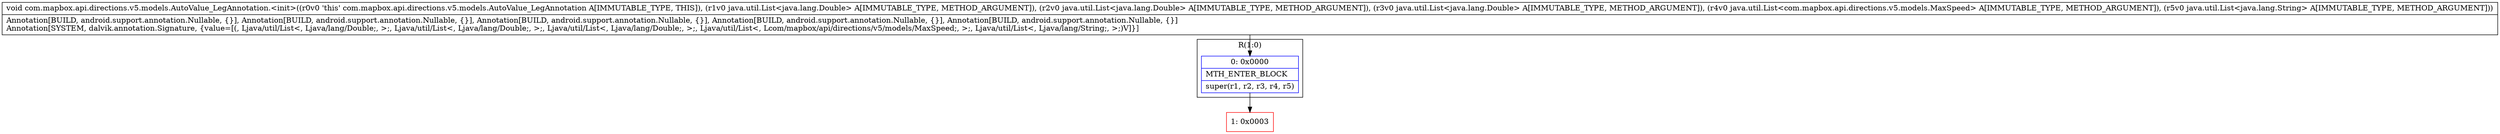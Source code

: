 digraph "CFG forcom.mapbox.api.directions.v5.models.AutoValue_LegAnnotation.\<init\>(Ljava\/util\/List;Ljava\/util\/List;Ljava\/util\/List;Ljava\/util\/List;Ljava\/util\/List;)V" {
subgraph cluster_Region_1529906128 {
label = "R(1:0)";
node [shape=record,color=blue];
Node_0 [shape=record,label="{0\:\ 0x0000|MTH_ENTER_BLOCK\l|super(r1, r2, r3, r4, r5)\l}"];
}
Node_1 [shape=record,color=red,label="{1\:\ 0x0003}"];
MethodNode[shape=record,label="{void com.mapbox.api.directions.v5.models.AutoValue_LegAnnotation.\<init\>((r0v0 'this' com.mapbox.api.directions.v5.models.AutoValue_LegAnnotation A[IMMUTABLE_TYPE, THIS]), (r1v0 java.util.List\<java.lang.Double\> A[IMMUTABLE_TYPE, METHOD_ARGUMENT]), (r2v0 java.util.List\<java.lang.Double\> A[IMMUTABLE_TYPE, METHOD_ARGUMENT]), (r3v0 java.util.List\<java.lang.Double\> A[IMMUTABLE_TYPE, METHOD_ARGUMENT]), (r4v0 java.util.List\<com.mapbox.api.directions.v5.models.MaxSpeed\> A[IMMUTABLE_TYPE, METHOD_ARGUMENT]), (r5v0 java.util.List\<java.lang.String\> A[IMMUTABLE_TYPE, METHOD_ARGUMENT]))  | Annotation[BUILD, android.support.annotation.Nullable, \{\}], Annotation[BUILD, android.support.annotation.Nullable, \{\}], Annotation[BUILD, android.support.annotation.Nullable, \{\}], Annotation[BUILD, android.support.annotation.Nullable, \{\}], Annotation[BUILD, android.support.annotation.Nullable, \{\}]\lAnnotation[SYSTEM, dalvik.annotation.Signature, \{value=[(, Ljava\/util\/List\<, Ljava\/lang\/Double;, \>;, Ljava\/util\/List\<, Ljava\/lang\/Double;, \>;, Ljava\/util\/List\<, Ljava\/lang\/Double;, \>;, Ljava\/util\/List\<, Lcom\/mapbox\/api\/directions\/v5\/models\/MaxSpeed;, \>;, Ljava\/util\/List\<, Ljava\/lang\/String;, \>;)V]\}]\l}"];
MethodNode -> Node_0;
Node_0 -> Node_1;
}

